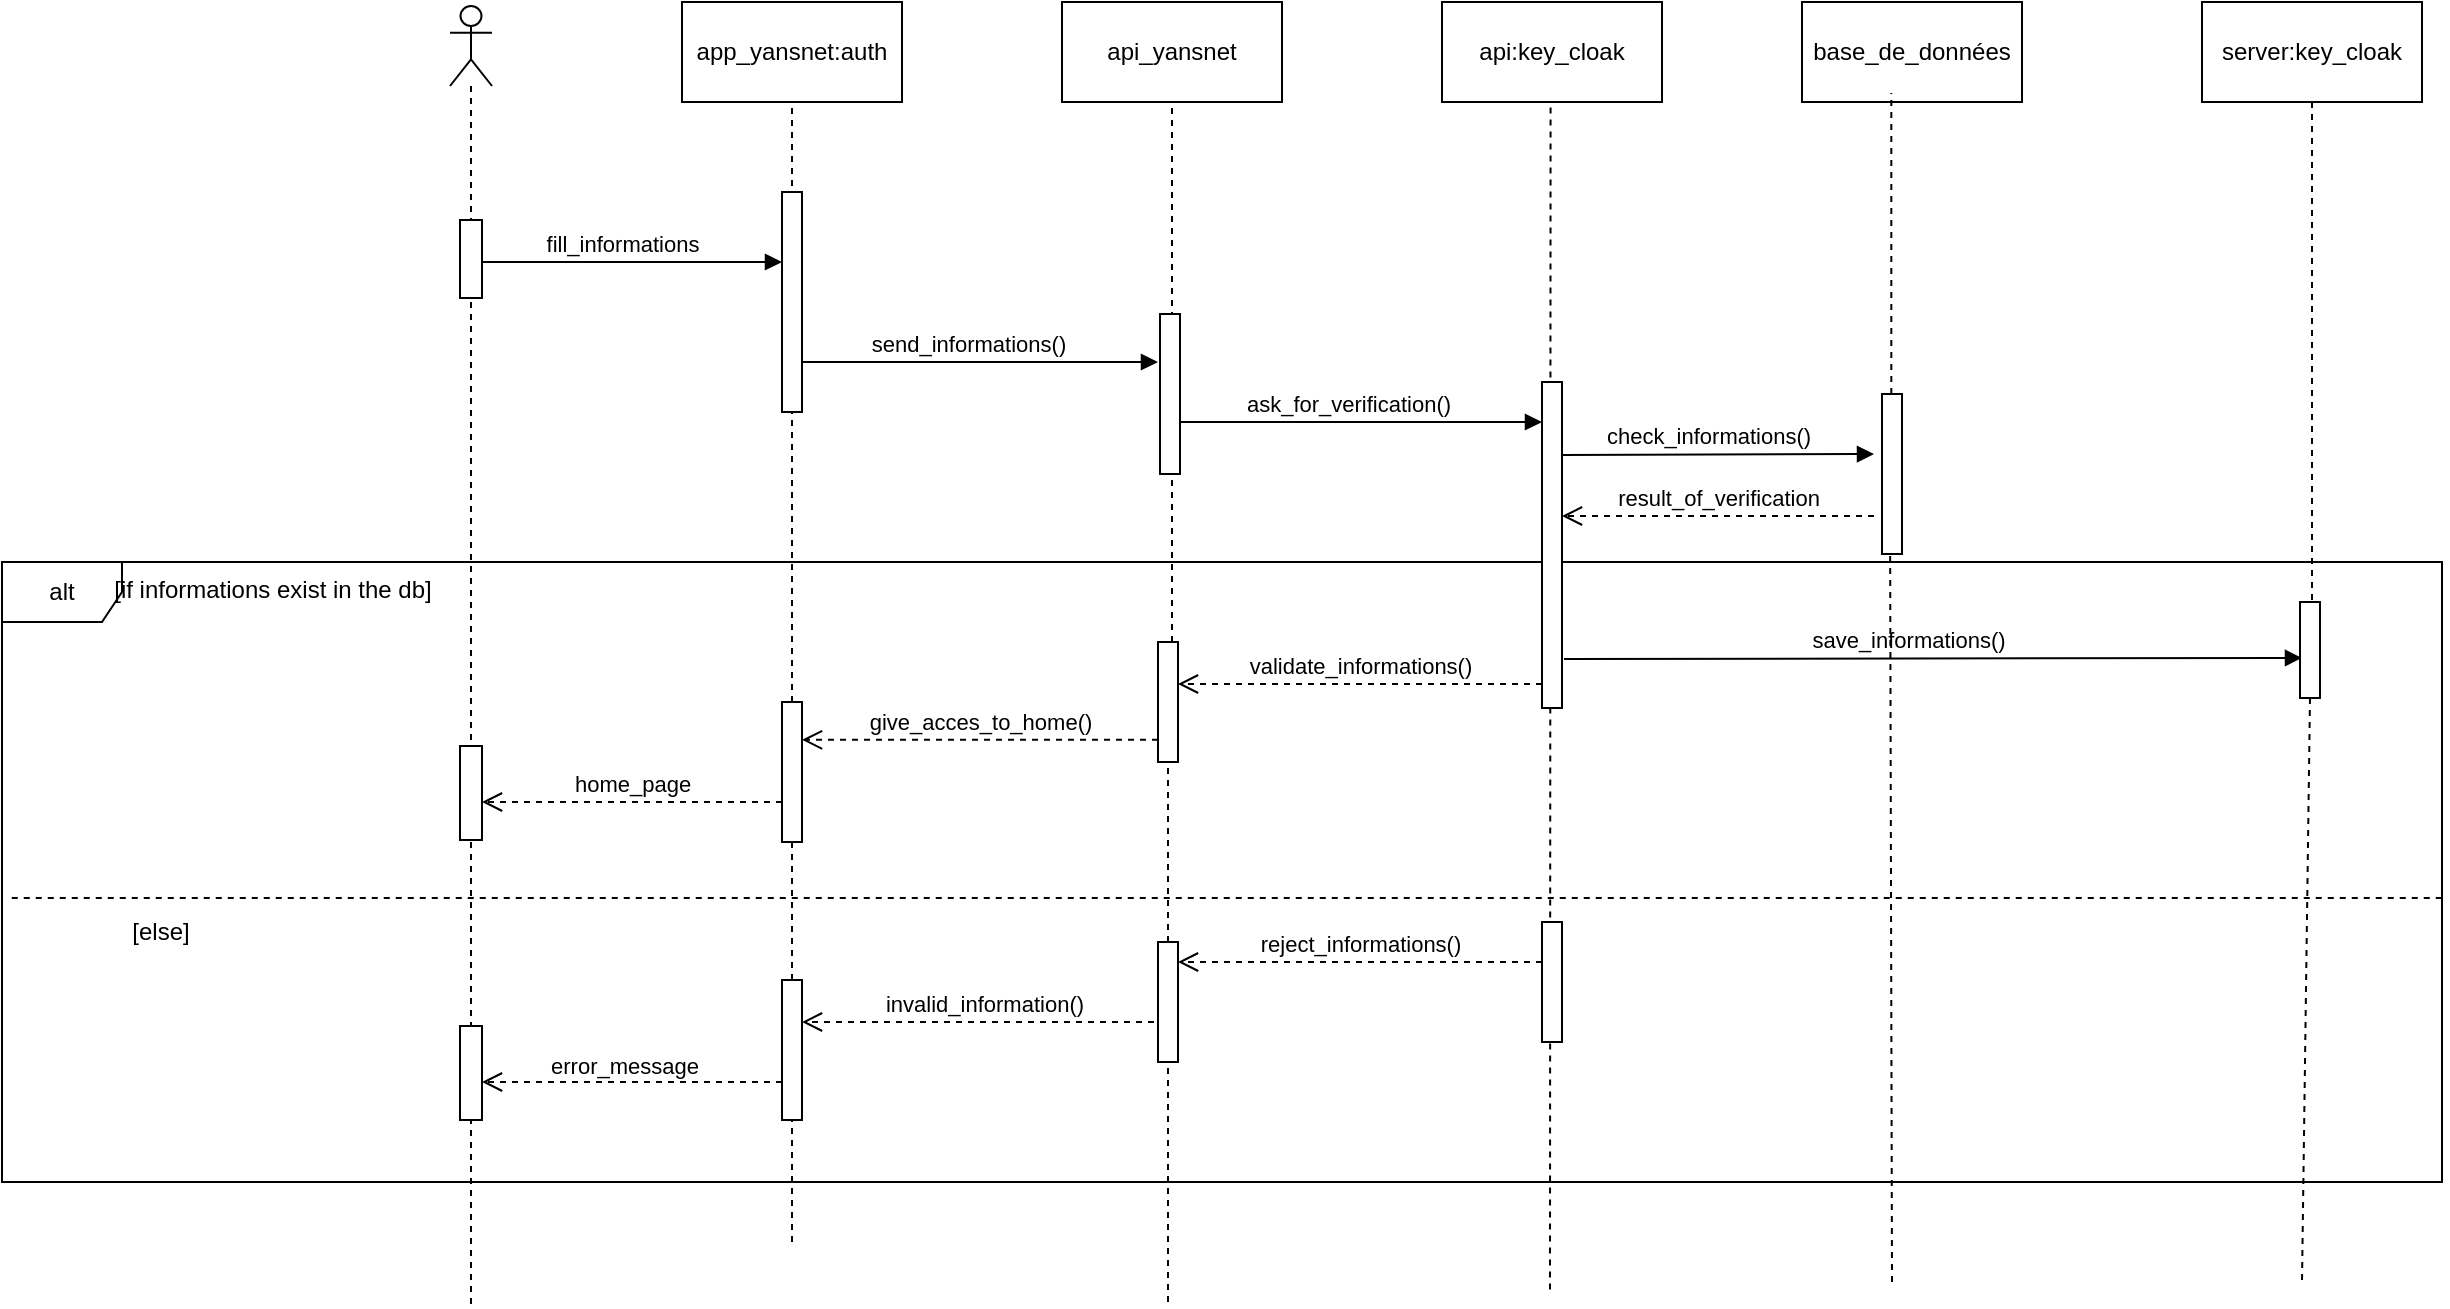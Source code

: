 <mxfile version="27.1.4">
  <diagram name="Page-1" id="tqnJ5b3JO1aljkagMh3T">
    <mxGraphModel dx="2291" dy="663" grid="1" gridSize="10" guides="1" tooltips="1" connect="1" arrows="1" fold="1" page="1" pageScale="1" pageWidth="827" pageHeight="1169" math="0" shadow="0">
      <root>
        <mxCell id="0" />
        <mxCell id="1" parent="0" />
        <mxCell id="JD1Y94atIcPzmyMT9l0X-2" value="app_yansnet:auth" style="html=1;whiteSpace=wrap;" vertex="1" parent="1">
          <mxGeometry x="230" y="30" width="110" height="50" as="geometry" />
        </mxCell>
        <mxCell id="JD1Y94atIcPzmyMT9l0X-3" value="api_yansnet" style="html=1;whiteSpace=wrap;" vertex="1" parent="1">
          <mxGeometry x="420" y="30" width="110" height="50" as="geometry" />
        </mxCell>
        <mxCell id="JD1Y94atIcPzmyMT9l0X-4" value="api:key_cloak" style="html=1;whiteSpace=wrap;" vertex="1" parent="1">
          <mxGeometry x="610" y="30" width="110" height="50" as="geometry" />
        </mxCell>
        <mxCell id="JD1Y94atIcPzmyMT9l0X-5" value="base_de_données" style="html=1;whiteSpace=wrap;" vertex="1" parent="1">
          <mxGeometry x="790" y="30" width="110" height="50" as="geometry" />
        </mxCell>
        <mxCell id="JD1Y94atIcPzmyMT9l0X-13" value="fill_informations" style="html=1;verticalAlign=bottom;endArrow=block;curved=0;rounded=0;" edge="1" parent="1">
          <mxGeometry x="-0.067" width="80" relative="1" as="geometry">
            <mxPoint x="130" y="160" as="sourcePoint" />
            <mxPoint x="280" y="160" as="targetPoint" />
            <mxPoint as="offset" />
          </mxGeometry>
        </mxCell>
        <mxCell id="JD1Y94atIcPzmyMT9l0X-15" value="send_informations()" style="html=1;verticalAlign=bottom;endArrow=block;curved=0;rounded=0;" edge="1" parent="1">
          <mxGeometry x="-0.067" width="80" relative="1" as="geometry">
            <mxPoint x="290" y="210" as="sourcePoint" />
            <mxPoint x="468" y="210.0" as="targetPoint" />
            <mxPoint as="offset" />
          </mxGeometry>
        </mxCell>
        <mxCell id="JD1Y94atIcPzmyMT9l0X-18" value="ask_for_verification()" style="html=1;verticalAlign=bottom;endArrow=block;curved=0;rounded=0;" edge="1" parent="1">
          <mxGeometry x="-0.067" width="80" relative="1" as="geometry">
            <mxPoint x="478" y="240" as="sourcePoint" />
            <mxPoint x="660" y="240.0" as="targetPoint" />
            <mxPoint as="offset" />
          </mxGeometry>
        </mxCell>
        <mxCell id="JD1Y94atIcPzmyMT9l0X-20" value="check_informations()" style="html=1;verticalAlign=bottom;endArrow=block;curved=0;rounded=0;entryX=0;entryY=0;entryDx=0;entryDy=5;entryPerimeter=0;" edge="1" parent="1">
          <mxGeometry x="-0.067" width="80" relative="1" as="geometry">
            <mxPoint x="670" y="256.5" as="sourcePoint" />
            <mxPoint x="826.0" y="256" as="targetPoint" />
            <mxPoint as="offset" />
          </mxGeometry>
        </mxCell>
        <mxCell id="JD1Y94atIcPzmyMT9l0X-21" value="alt" style="shape=umlFrame;whiteSpace=wrap;html=1;pointerEvents=0;" vertex="1" parent="1">
          <mxGeometry x="-110" y="310" width="1220" height="310" as="geometry" />
        </mxCell>
        <mxCell id="JD1Y94atIcPzmyMT9l0X-22" value="&lt;font style=&quot;font-size: 12px;&quot;&gt;[if informations exist in the db]&lt;/font&gt;" style="text;html=1;align=center;verticalAlign=middle;resizable=0;points=[];autosize=1;strokeColor=none;fillColor=none;" vertex="1" parent="1">
          <mxGeometry x="-65" y="309" width="180" height="30" as="geometry" />
        </mxCell>
        <mxCell id="JD1Y94atIcPzmyMT9l0X-23" value="result_of_verification" style="html=1;verticalAlign=bottom;endArrow=open;dashed=1;endSize=8;curved=0;rounded=0;" edge="1" parent="1">
          <mxGeometry relative="1" as="geometry">
            <mxPoint x="826" y="287" as="sourcePoint" />
            <mxPoint x="670" y="287" as="targetPoint" />
          </mxGeometry>
        </mxCell>
        <mxCell id="JD1Y94atIcPzmyMT9l0X-24" value="server:key_cloak" style="html=1;whiteSpace=wrap;" vertex="1" parent="1">
          <mxGeometry x="990" y="30" width="110" height="50" as="geometry" />
        </mxCell>
        <mxCell id="JD1Y94atIcPzmyMT9l0X-27" value="save_informations()" style="html=1;verticalAlign=bottom;endArrow=block;curved=0;rounded=0;entryX=0.4;entryY=0.237;entryDx=0;entryDy=0;entryPerimeter=0;" edge="1" parent="1">
          <mxGeometry x="-0.067" width="80" relative="1" as="geometry">
            <mxPoint x="671" y="358.5" as="sourcePoint" />
            <mxPoint x="1040" y="357.96" as="targetPoint" />
            <mxPoint as="offset" />
          </mxGeometry>
        </mxCell>
        <mxCell id="JD1Y94atIcPzmyMT9l0X-28" value="validate_informations()" style="html=1;verticalAlign=bottom;endArrow=open;dashed=1;endSize=8;curved=0;rounded=0;" edge="1" parent="1">
          <mxGeometry relative="1" as="geometry">
            <mxPoint x="660" y="371" as="sourcePoint" />
            <mxPoint x="478" y="371" as="targetPoint" />
          </mxGeometry>
        </mxCell>
        <mxCell id="JD1Y94atIcPzmyMT9l0X-30" value="give_acces_to_home()" style="html=1;verticalAlign=bottom;endArrow=open;dashed=1;endSize=8;curved=0;rounded=0;" edge="1" parent="1">
          <mxGeometry relative="1" as="geometry">
            <mxPoint x="468" y="398.89" as="sourcePoint" />
            <mxPoint x="290" y="398.89" as="targetPoint" />
          </mxGeometry>
        </mxCell>
        <mxCell id="JD1Y94atIcPzmyMT9l0X-32" value="home_page" style="html=1;verticalAlign=bottom;endArrow=open;dashed=1;endSize=8;curved=0;rounded=0;" edge="1" parent="1">
          <mxGeometry relative="1" as="geometry">
            <mxPoint x="280" y="430" as="sourcePoint" />
            <mxPoint x="130" y="430" as="targetPoint" />
          </mxGeometry>
        </mxCell>
        <mxCell id="JD1Y94atIcPzmyMT9l0X-35" value="" style="endArrow=none;dashed=1;html=1;rounded=0;entryX=1.001;entryY=0.684;entryDx=0;entryDy=0;entryPerimeter=0;exitX=0.004;exitY=0.684;exitDx=0;exitDy=0;exitPerimeter=0;" edge="1" parent="1">
          <mxGeometry width="50" height="50" relative="1" as="geometry">
            <mxPoint x="-105.12" y="478.04" as="sourcePoint" />
            <mxPoint x="1111.22" y="478.04" as="targetPoint" />
          </mxGeometry>
        </mxCell>
        <mxCell id="JD1Y94atIcPzmyMT9l0X-36" value="&lt;font style=&quot;font-size: 12px;&quot;&gt;[else]&lt;/font&gt;" style="text;html=1;align=center;verticalAlign=middle;resizable=0;points=[];autosize=1;strokeColor=none;fillColor=none;" vertex="1" parent="1">
          <mxGeometry x="-56" y="480" width="50" height="30" as="geometry" />
        </mxCell>
        <mxCell id="JD1Y94atIcPzmyMT9l0X-38" value="reject_informations()" style="html=1;verticalAlign=bottom;endArrow=open;dashed=1;endSize=8;curved=0;rounded=0;" edge="1" parent="1">
          <mxGeometry relative="1" as="geometry">
            <mxPoint x="660" y="510" as="sourcePoint" />
            <mxPoint x="478" y="510" as="targetPoint" />
          </mxGeometry>
        </mxCell>
        <mxCell id="JD1Y94atIcPzmyMT9l0X-40" value="invalid_information()" style="html=1;verticalAlign=bottom;endArrow=open;dashed=1;endSize=8;curved=0;rounded=0;" edge="1" parent="1">
          <mxGeometry relative="1" as="geometry">
            <mxPoint x="472" y="540" as="sourcePoint" />
            <mxPoint x="290" y="540" as="targetPoint" />
          </mxGeometry>
        </mxCell>
        <mxCell id="JD1Y94atIcPzmyMT9l0X-44" value="" style="html=1;verticalAlign=bottom;endArrow=open;dashed=1;endSize=8;curved=0;rounded=0;" edge="1" parent="1">
          <mxGeometry relative="1" as="geometry">
            <mxPoint x="280" y="570" as="sourcePoint" />
            <mxPoint x="130" y="570" as="targetPoint" />
          </mxGeometry>
        </mxCell>
        <mxCell id="JD1Y94atIcPzmyMT9l0X-52" value="error_message" style="edgeLabel;html=1;align=center;verticalAlign=middle;resizable=0;points=[];" vertex="1" connectable="0" parent="JD1Y94atIcPzmyMT9l0X-44">
          <mxGeometry x="0.213" relative="1" as="geometry">
            <mxPoint x="12" y="-8" as="offset" />
          </mxGeometry>
        </mxCell>
        <mxCell id="JD1Y94atIcPzmyMT9l0X-45" value="" style="shape=umlLifeline;perimeter=lifelinePerimeter;whiteSpace=wrap;html=1;container=1;dropTarget=0;collapsible=0;recursiveResize=0;outlineConnect=0;portConstraint=eastwest;newEdgeStyle={&quot;curved&quot;:0,&quot;rounded&quot;:0};participant=umlActor;" vertex="1" parent="1">
          <mxGeometry x="114" y="32" width="21" height="650" as="geometry" />
        </mxCell>
        <mxCell id="JD1Y94atIcPzmyMT9l0X-50" value="" style="html=1;points=[[0,0,0,0,5],[0,1,0,0,-5],[1,0,0,0,5],[1,1,0,0,-5]];perimeter=orthogonalPerimeter;outlineConnect=0;targetShapes=umlLifeline;portConstraint=eastwest;newEdgeStyle={&quot;curved&quot;:0,&quot;rounded&quot;:0};" vertex="1" parent="JD1Y94atIcPzmyMT9l0X-45">
          <mxGeometry x="5" y="370" width="11" height="47" as="geometry" />
        </mxCell>
        <mxCell id="JD1Y94atIcPzmyMT9l0X-48" value="" style="html=1;points=[[0,0,0,0,5],[0,1,0,0,-5],[1,0,0,0,5],[1,1,0,0,-5]];perimeter=orthogonalPerimeter;outlineConnect=0;targetShapes=umlLifeline;portConstraint=eastwest;newEdgeStyle={&quot;curved&quot;:0,&quot;rounded&quot;:0};" vertex="1" parent="1">
          <mxGeometry x="119" y="139" width="11" height="39" as="geometry" />
        </mxCell>
        <mxCell id="JD1Y94atIcPzmyMT9l0X-51" value="" style="html=1;points=[[0,0,0,0,5],[0,1,0,0,-5],[1,0,0,0,5],[1,1,0,0,-5]];perimeter=orthogonalPerimeter;outlineConnect=0;targetShapes=umlLifeline;portConstraint=eastwest;newEdgeStyle={&quot;curved&quot;:0,&quot;rounded&quot;:0};" vertex="1" parent="1">
          <mxGeometry x="119" y="542" width="11" height="47" as="geometry" />
        </mxCell>
        <mxCell id="JD1Y94atIcPzmyMT9l0X-54" value="" style="endArrow=none;dashed=1;html=1;rounded=0;entryX=0.5;entryY=1;entryDx=0;entryDy=0;" edge="1" parent="1" source="JD1Y94atIcPzmyMT9l0X-56" target="JD1Y94atIcPzmyMT9l0X-2">
          <mxGeometry width="50" height="50" relative="1" as="geometry">
            <mxPoint x="285" y="650" as="sourcePoint" />
            <mxPoint x="520" y="310" as="targetPoint" />
          </mxGeometry>
        </mxCell>
        <mxCell id="JD1Y94atIcPzmyMT9l0X-55" value="" style="html=1;points=[[0,0,0,0,5],[0,1,0,0,-5],[1,0,0,0,5],[1,1,0,0,-5]];perimeter=orthogonalPerimeter;outlineConnect=0;targetShapes=umlLifeline;portConstraint=eastwest;newEdgeStyle={&quot;curved&quot;:0,&quot;rounded&quot;:0};" vertex="1" parent="1">
          <mxGeometry x="280" y="125" width="10" height="110" as="geometry" />
        </mxCell>
        <mxCell id="JD1Y94atIcPzmyMT9l0X-57" value="" style="endArrow=none;dashed=1;html=1;rounded=0;entryX=0.5;entryY=1;entryDx=0;entryDy=0;" edge="1" parent="1" source="JD1Y94atIcPzmyMT9l0X-58" target="JD1Y94atIcPzmyMT9l0X-56">
          <mxGeometry width="50" height="50" relative="1" as="geometry">
            <mxPoint x="285" y="650" as="sourcePoint" />
            <mxPoint x="285" y="80" as="targetPoint" />
          </mxGeometry>
        </mxCell>
        <mxCell id="JD1Y94atIcPzmyMT9l0X-56" value="" style="html=1;points=[[0,0,0,0,5],[0,1,0,0,-5],[1,0,0,0,5],[1,1,0,0,-5]];perimeter=orthogonalPerimeter;outlineConnect=0;targetShapes=umlLifeline;portConstraint=eastwest;newEdgeStyle={&quot;curved&quot;:0,&quot;rounded&quot;:0};" vertex="1" parent="1">
          <mxGeometry x="280" y="380" width="10" height="70" as="geometry" />
        </mxCell>
        <mxCell id="JD1Y94atIcPzmyMT9l0X-59" value="" style="endArrow=none;dashed=1;html=1;rounded=0;entryX=0.5;entryY=1;entryDx=0;entryDy=0;" edge="1" parent="1" target="JD1Y94atIcPzmyMT9l0X-58">
          <mxGeometry width="50" height="50" relative="1" as="geometry">
            <mxPoint x="285" y="650" as="sourcePoint" />
            <mxPoint x="285" y="450" as="targetPoint" />
          </mxGeometry>
        </mxCell>
        <mxCell id="JD1Y94atIcPzmyMT9l0X-58" value="" style="html=1;points=[[0,0,0,0,5],[0,1,0,0,-5],[1,0,0,0,5],[1,1,0,0,-5]];perimeter=orthogonalPerimeter;outlineConnect=0;targetShapes=umlLifeline;portConstraint=eastwest;newEdgeStyle={&quot;curved&quot;:0,&quot;rounded&quot;:0};" vertex="1" parent="1">
          <mxGeometry x="280" y="519" width="10" height="70" as="geometry" />
        </mxCell>
        <mxCell id="JD1Y94atIcPzmyMT9l0X-60" value="" style="endArrow=none;dashed=1;html=1;rounded=0;entryX=0.5;entryY=1;entryDx=0;entryDy=0;" edge="1" parent="1" source="JD1Y94atIcPzmyMT9l0X-62">
          <mxGeometry width="50" height="50" relative="1" as="geometry">
            <mxPoint x="470" y="681.905" as="sourcePoint" />
            <mxPoint x="475" y="80.0" as="targetPoint" />
          </mxGeometry>
        </mxCell>
        <mxCell id="JD1Y94atIcPzmyMT9l0X-61" value="" style="html=1;points=[[0,0,0,0,5],[0,1,0,0,-5],[1,0,0,0,5],[1,1,0,0,-5]];perimeter=orthogonalPerimeter;outlineConnect=0;targetShapes=umlLifeline;portConstraint=eastwest;newEdgeStyle={&quot;curved&quot;:0,&quot;rounded&quot;:0};" vertex="1" parent="1">
          <mxGeometry x="469" y="186" width="10" height="80" as="geometry" />
        </mxCell>
        <mxCell id="JD1Y94atIcPzmyMT9l0X-63" value="" style="endArrow=none;dashed=1;html=1;rounded=0;entryX=0.5;entryY=1;entryDx=0;entryDy=0;" edge="1" parent="1" source="JD1Y94atIcPzmyMT9l0X-64" target="JD1Y94atIcPzmyMT9l0X-62">
          <mxGeometry width="50" height="50" relative="1" as="geometry">
            <mxPoint x="470" y="681.905" as="sourcePoint" />
            <mxPoint x="475" y="80.0" as="targetPoint" />
          </mxGeometry>
        </mxCell>
        <mxCell id="JD1Y94atIcPzmyMT9l0X-62" value="" style="html=1;points=[[0,0,0,0,5],[0,1,0,0,-5],[1,0,0,0,5],[1,1,0,0,-5]];perimeter=orthogonalPerimeter;outlineConnect=0;targetShapes=umlLifeline;portConstraint=eastwest;newEdgeStyle={&quot;curved&quot;:0,&quot;rounded&quot;:0};" vertex="1" parent="1">
          <mxGeometry x="468" y="350" width="10" height="60" as="geometry" />
        </mxCell>
        <mxCell id="JD1Y94atIcPzmyMT9l0X-65" value="" style="endArrow=none;dashed=1;html=1;rounded=0;entryX=0.5;entryY=1;entryDx=0;entryDy=0;" edge="1" parent="1" target="JD1Y94atIcPzmyMT9l0X-64">
          <mxGeometry width="50" height="50" relative="1" as="geometry">
            <mxPoint x="473" y="680" as="sourcePoint" />
            <mxPoint x="473" y="410" as="targetPoint" />
          </mxGeometry>
        </mxCell>
        <mxCell id="JD1Y94atIcPzmyMT9l0X-64" value="" style="html=1;points=[[0,0,0,0,5],[0,1,0,0,-5],[1,0,0,0,5],[1,1,0,0,-5]];perimeter=orthogonalPerimeter;outlineConnect=0;targetShapes=umlLifeline;portConstraint=eastwest;newEdgeStyle={&quot;curved&quot;:0,&quot;rounded&quot;:0};" vertex="1" parent="1">
          <mxGeometry x="468" y="500" width="10" height="60" as="geometry" />
        </mxCell>
        <mxCell id="JD1Y94atIcPzmyMT9l0X-66" value="" style="endArrow=none;dashed=1;html=1;rounded=0;entryX=0.5;entryY=1;entryDx=0;entryDy=0;" edge="1" parent="1">
          <mxGeometry width="50" height="50" relative="1" as="geometry">
            <mxPoint x="664" y="673.81" as="sourcePoint" />
            <mxPoint x="664.29" y="80.0" as="targetPoint" />
          </mxGeometry>
        </mxCell>
        <mxCell id="JD1Y94atIcPzmyMT9l0X-67" value="" style="html=1;points=[[0,0,0,0,5],[0,1,0,0,-5],[1,0,0,0,5],[1,1,0,0,-5]];perimeter=orthogonalPerimeter;outlineConnect=0;targetShapes=umlLifeline;portConstraint=eastwest;newEdgeStyle={&quot;curved&quot;:0,&quot;rounded&quot;:0};" vertex="1" parent="1">
          <mxGeometry x="660" y="490" width="10" height="60" as="geometry" />
        </mxCell>
        <mxCell id="JD1Y94atIcPzmyMT9l0X-68" value="" style="html=1;points=[[0,0,0,0,5],[0,1,0,0,-5],[1,0,0,0,5],[1,1,0,0,-5]];perimeter=orthogonalPerimeter;outlineConnect=0;targetShapes=umlLifeline;portConstraint=eastwest;newEdgeStyle={&quot;curved&quot;:0,&quot;rounded&quot;:0};" vertex="1" parent="1">
          <mxGeometry x="660" y="220" width="10" height="163" as="geometry" />
        </mxCell>
        <mxCell id="JD1Y94atIcPzmyMT9l0X-69" value="" style="endArrow=none;dashed=1;html=1;rounded=0;entryX=0.406;entryY=0.911;entryDx=0;entryDy=0;entryPerimeter=0;" edge="1" parent="1" source="JD1Y94atIcPzmyMT9l0X-70" target="JD1Y94atIcPzmyMT9l0X-5">
          <mxGeometry width="50" height="50" relative="1" as="geometry">
            <mxPoint x="835" y="670" as="sourcePoint" />
            <mxPoint x="830" y="90" as="targetPoint" />
          </mxGeometry>
        </mxCell>
        <mxCell id="JD1Y94atIcPzmyMT9l0X-71" value="" style="endArrow=none;dashed=1;html=1;rounded=0;entryX=0.406;entryY=0.911;entryDx=0;entryDy=0;entryPerimeter=0;" edge="1" parent="1" target="JD1Y94atIcPzmyMT9l0X-70">
          <mxGeometry width="50" height="50" relative="1" as="geometry">
            <mxPoint x="835" y="670" as="sourcePoint" />
            <mxPoint x="835" y="76" as="targetPoint" />
          </mxGeometry>
        </mxCell>
        <mxCell id="JD1Y94atIcPzmyMT9l0X-70" value="" style="html=1;points=[[0,0,0,0,5],[0,1,0,0,-5],[1,0,0,0,5],[1,1,0,0,-5]];perimeter=orthogonalPerimeter;outlineConnect=0;targetShapes=umlLifeline;portConstraint=eastwest;newEdgeStyle={&quot;curved&quot;:0,&quot;rounded&quot;:0};" vertex="1" parent="1">
          <mxGeometry x="830" y="226" width="10" height="80" as="geometry" />
        </mxCell>
        <mxCell id="JD1Y94atIcPzmyMT9l0X-72" value="" style="endArrow=none;dashed=1;html=1;rounded=0;exitX=0.5;exitY=1;exitDx=0;exitDy=0;" edge="1" parent="1" source="JD1Y94atIcPzmyMT9l0X-73">
          <mxGeometry width="50" height="50" relative="1" as="geometry">
            <mxPoint x="250" y="360" as="sourcePoint" />
            <mxPoint x="1040" y="670" as="targetPoint" />
          </mxGeometry>
        </mxCell>
        <mxCell id="JD1Y94atIcPzmyMT9l0X-74" value="" style="endArrow=none;dashed=1;html=1;rounded=0;exitX=0.5;exitY=1;exitDx=0;exitDy=0;" edge="1" parent="1" source="JD1Y94atIcPzmyMT9l0X-24" target="JD1Y94atIcPzmyMT9l0X-73">
          <mxGeometry width="50" height="50" relative="1" as="geometry">
            <mxPoint x="1045" y="80" as="sourcePoint" />
            <mxPoint x="1040" y="670" as="targetPoint" />
          </mxGeometry>
        </mxCell>
        <mxCell id="JD1Y94atIcPzmyMT9l0X-73" value="" style="html=1;points=[[0,0,0,0,5],[0,1,0,0,-5],[1,0,0,0,5],[1,1,0,0,-5]];perimeter=orthogonalPerimeter;outlineConnect=0;targetShapes=umlLifeline;portConstraint=eastwest;newEdgeStyle={&quot;curved&quot;:0,&quot;rounded&quot;:0};" vertex="1" parent="1">
          <mxGeometry x="1039" y="330" width="10" height="48" as="geometry" />
        </mxCell>
      </root>
    </mxGraphModel>
  </diagram>
</mxfile>
